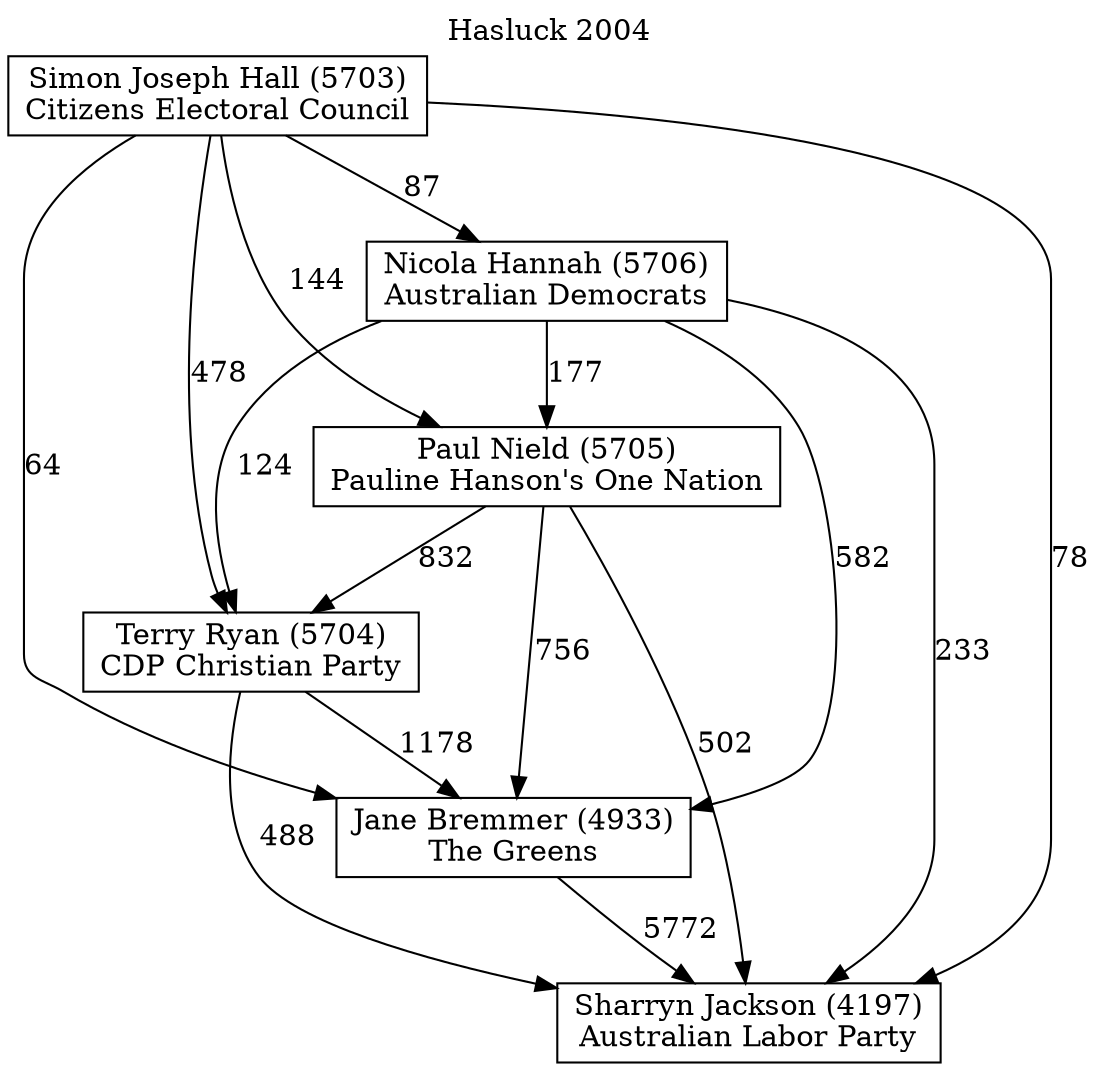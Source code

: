 // House preference flow
digraph "Sharryn Jackson (4197)_Hasluck_2004" {
	graph [label="Hasluck 2004" labelloc=t mclimit=10]
	node [shape=box]
	"Jane Bremmer (4933)" [label="Jane Bremmer (4933)
The Greens"]
	"Nicola Hannah (5706)" [label="Nicola Hannah (5706)
Australian Democrats"]
	"Paul Nield (5705)" [label="Paul Nield (5705)
Pauline Hanson's One Nation"]
	"Sharryn Jackson (4197)" [label="Sharryn Jackson (4197)
Australian Labor Party"]
	"Simon Joseph Hall (5703)" [label="Simon Joseph Hall (5703)
Citizens Electoral Council"]
	"Terry Ryan (5704)" [label="Terry Ryan (5704)
CDP Christian Party"]
	"Jane Bremmer (4933)" -> "Sharryn Jackson (4197)" [label=5772]
	"Nicola Hannah (5706)" -> "Jane Bremmer (4933)" [label=582]
	"Nicola Hannah (5706)" -> "Paul Nield (5705)" [label=177]
	"Nicola Hannah (5706)" -> "Sharryn Jackson (4197)" [label=233]
	"Nicola Hannah (5706)" -> "Terry Ryan (5704)" [label=124]
	"Paul Nield (5705)" -> "Jane Bremmer (4933)" [label=756]
	"Paul Nield (5705)" -> "Sharryn Jackson (4197)" [label=502]
	"Paul Nield (5705)" -> "Terry Ryan (5704)" [label=832]
	"Simon Joseph Hall (5703)" -> "Jane Bremmer (4933)" [label=64]
	"Simon Joseph Hall (5703)" -> "Nicola Hannah (5706)" [label=87]
	"Simon Joseph Hall (5703)" -> "Paul Nield (5705)" [label=144]
	"Simon Joseph Hall (5703)" -> "Sharryn Jackson (4197)" [label=78]
	"Simon Joseph Hall (5703)" -> "Terry Ryan (5704)" [label=478]
	"Terry Ryan (5704)" -> "Jane Bremmer (4933)" [label=1178]
	"Terry Ryan (5704)" -> "Sharryn Jackson (4197)" [label=488]
}
